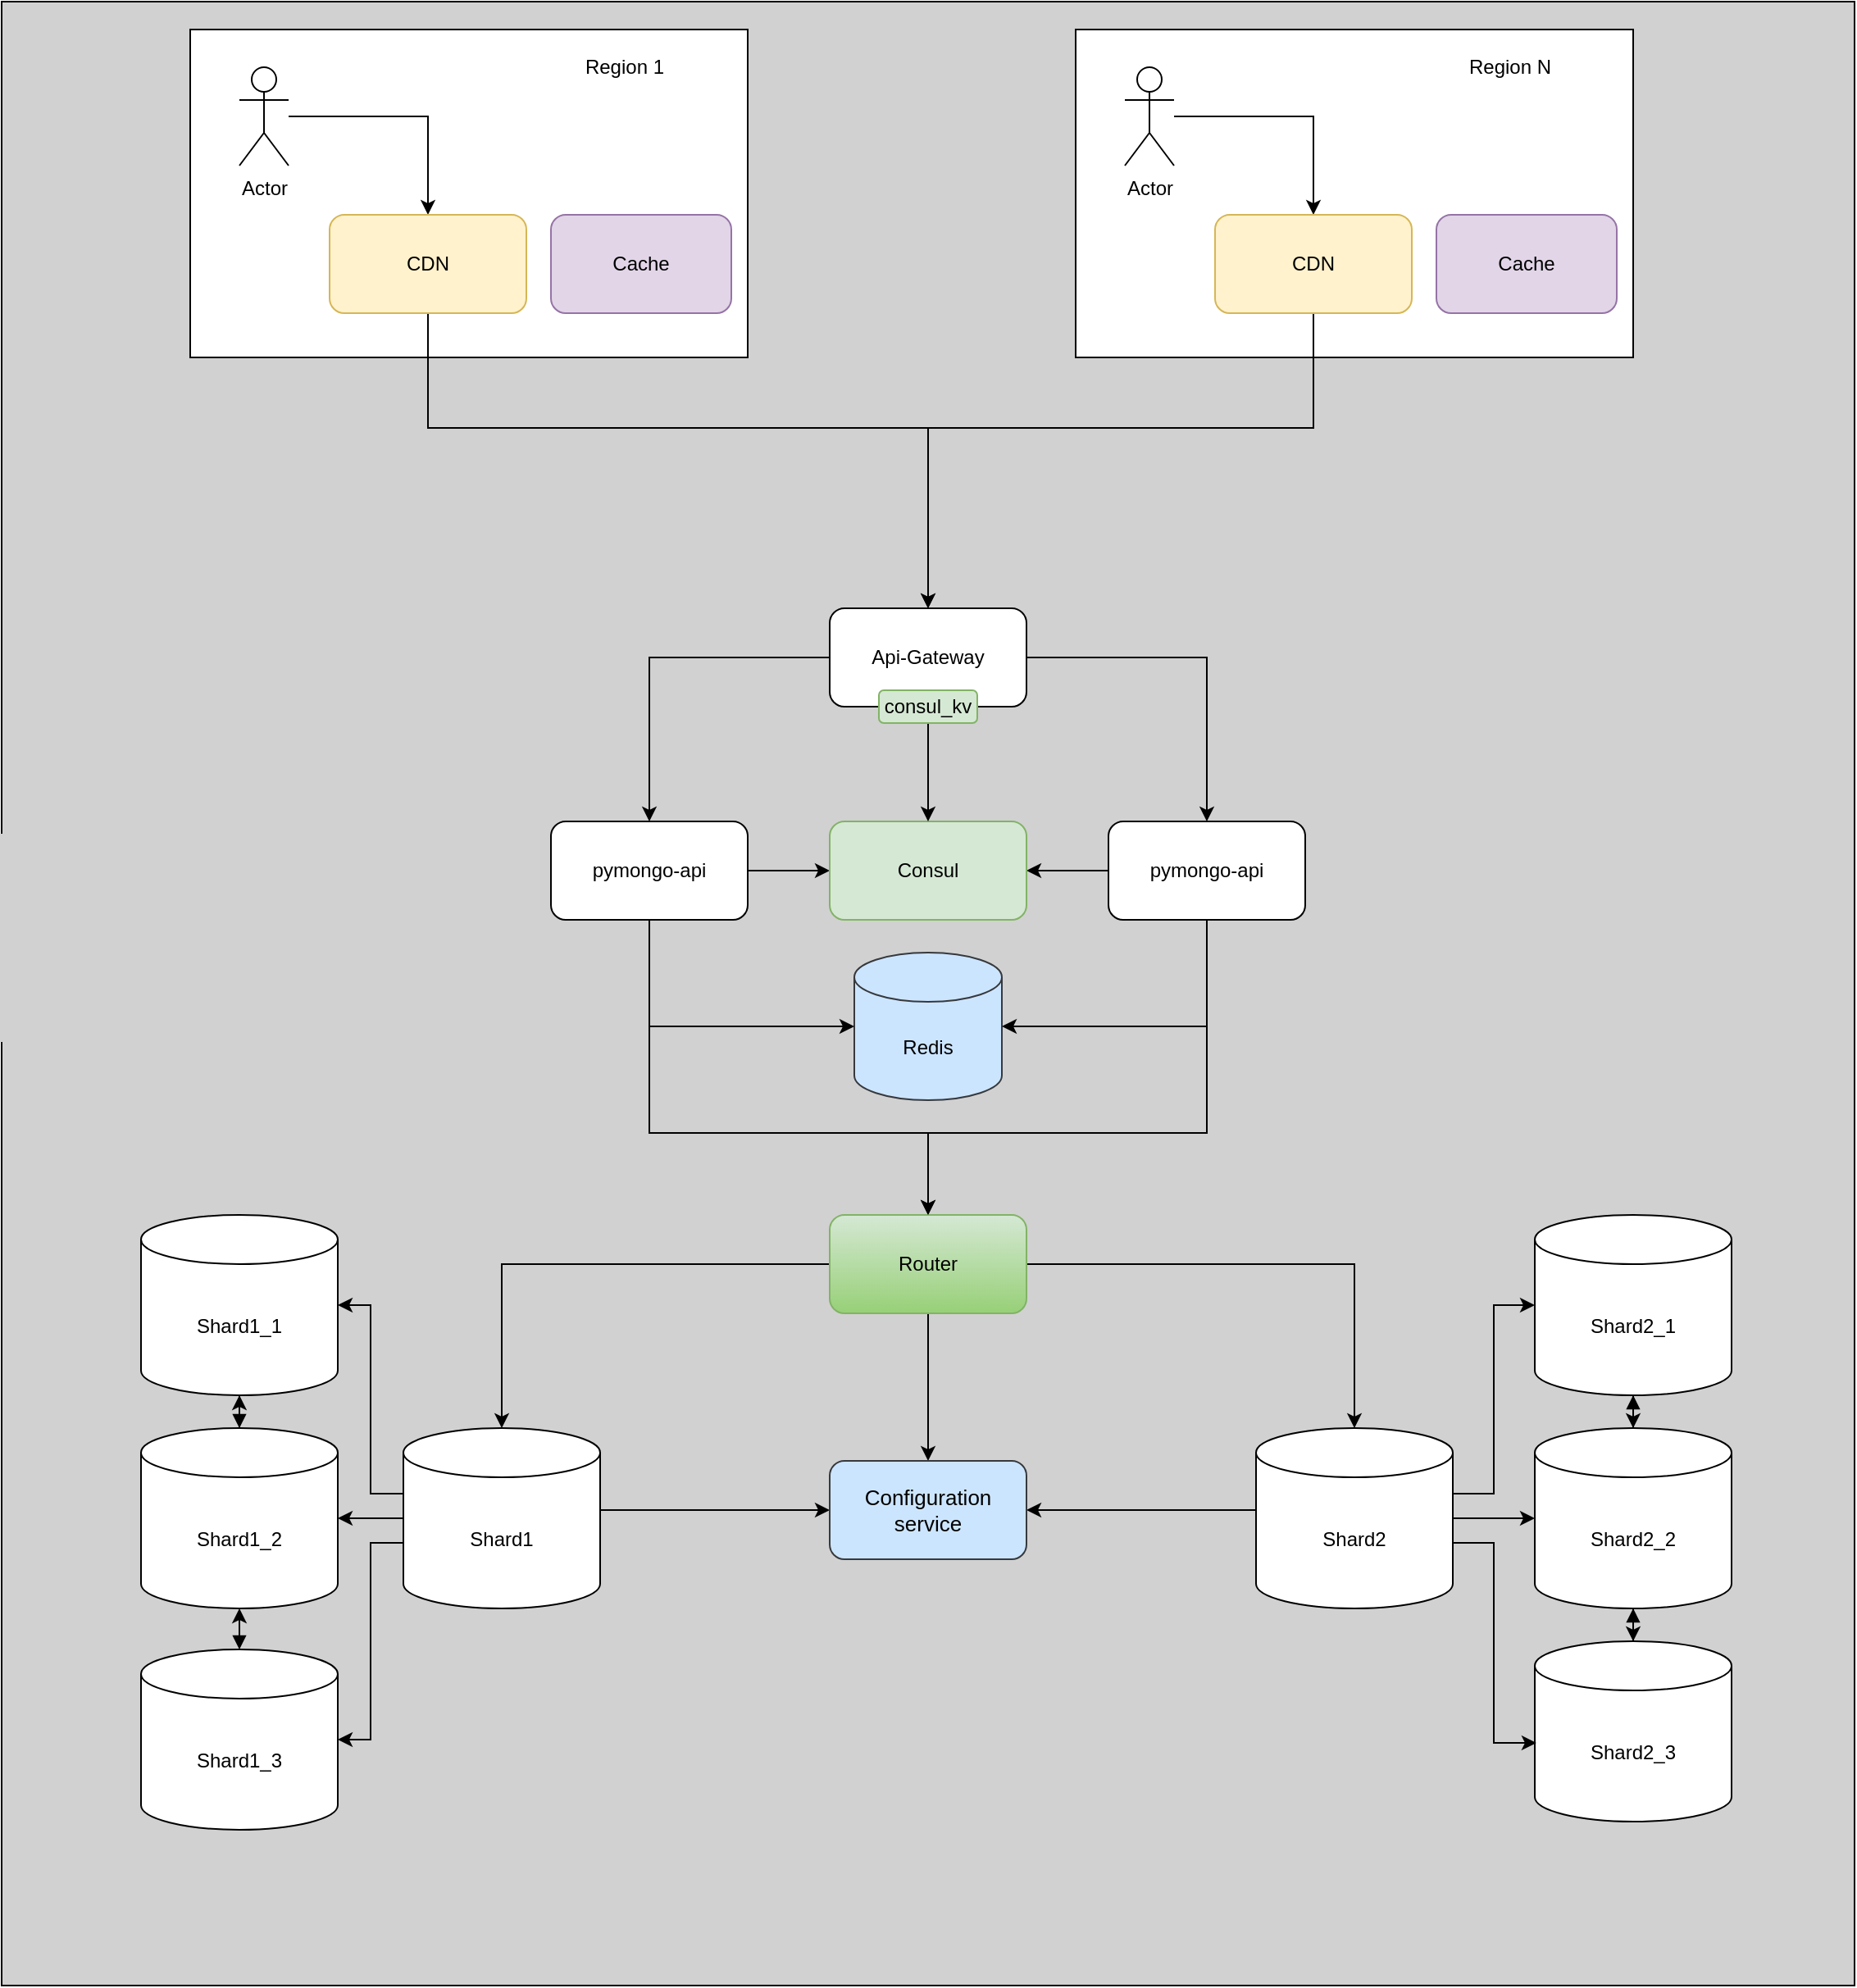 <mxfile version="24.6.4" type="device">
  <diagram name="Page-1" id="-H_mtQnk-PTXWXPvYvuk">
    <mxGraphModel dx="2364" dy="1530" grid="1" gridSize="10" guides="1" tooltips="1" connect="1" arrows="1" fold="1" page="1" pageScale="1" pageWidth="1169" pageHeight="827" math="0" shadow="0">
      <root>
        <mxCell id="0" />
        <mxCell id="1" parent="0" />
        <mxCell id="hHuEHk0eqW_QyOMlaKUz-1" value="" style="whiteSpace=wrap;html=1;fillColor=#D1D1D1;" parent="1" vertex="1">
          <mxGeometry x="-15" y="-530" width="1130" height="1210" as="geometry" />
        </mxCell>
        <mxCell id="hHuEHk0eqW_QyOMlaKUz-4" style="edgeStyle=orthogonalEdgeStyle;rounded=0;orthogonalLoop=1;jettySize=auto;html=1;" parent="1" source="zA23MoTUsTF4_91t8viU-3" target="hHuEHk0eqW_QyOMlaKUz-3" edge="1">
          <mxGeometry relative="1" as="geometry">
            <Array as="points">
              <mxPoint x="720" y="160" />
              <mxPoint x="550" y="160" />
            </Array>
          </mxGeometry>
        </mxCell>
        <mxCell id="hHuEHk0eqW_QyOMlaKUz-44" style="edgeStyle=orthogonalEdgeStyle;rounded=0;orthogonalLoop=1;jettySize=auto;html=1;entryX=1;entryY=0.5;entryDx=0;entryDy=0;" parent="1" source="zA23MoTUsTF4_91t8viU-3" target="hHuEHk0eqW_QyOMlaKUz-42" edge="1">
          <mxGeometry relative="1" as="geometry" />
        </mxCell>
        <mxCell id="zA23MoTUsTF4_91t8viU-3" value="pymongo-api" style="rounded=1;whiteSpace=wrap;html=1;" parent="1" vertex="1">
          <mxGeometry x="660" y="-30" width="120" height="60" as="geometry" />
        </mxCell>
        <mxCell id="hHuEHk0eqW_QyOMlaKUz-8" style="edgeStyle=orthogonalEdgeStyle;rounded=0;orthogonalLoop=1;jettySize=auto;html=1;" parent="1" source="hHuEHk0eqW_QyOMlaKUz-3" target="hHuEHk0eqW_QyOMlaKUz-7" edge="1">
          <mxGeometry relative="1" as="geometry" />
        </mxCell>
        <mxCell id="hHuEHk0eqW_QyOMlaKUz-9" style="edgeStyle=orthogonalEdgeStyle;rounded=0;orthogonalLoop=1;jettySize=auto;html=1;" parent="1" source="hHuEHk0eqW_QyOMlaKUz-3" target="hHuEHk0eqW_QyOMlaKUz-5" edge="1">
          <mxGeometry relative="1" as="geometry" />
        </mxCell>
        <mxCell id="hHuEHk0eqW_QyOMlaKUz-10" style="edgeStyle=orthogonalEdgeStyle;rounded=0;orthogonalLoop=1;jettySize=auto;html=1;" parent="1" source="hHuEHk0eqW_QyOMlaKUz-3" target="hHuEHk0eqW_QyOMlaKUz-6" edge="1">
          <mxGeometry relative="1" as="geometry" />
        </mxCell>
        <mxCell id="hHuEHk0eqW_QyOMlaKUz-3" value="Router" style="rounded=1;whiteSpace=wrap;html=1;fillColor=#d5e8d4;gradientColor=#97d077;strokeColor=#82b366;" parent="1" vertex="1">
          <mxGeometry x="490" y="210" width="120" height="60" as="geometry" />
        </mxCell>
        <mxCell id="hHuEHk0eqW_QyOMlaKUz-12" style="edgeStyle=orthogonalEdgeStyle;rounded=0;orthogonalLoop=1;jettySize=auto;html=1;entryX=0;entryY=0.5;entryDx=0;entryDy=0;" parent="1" target="hHuEHk0eqW_QyOMlaKUz-7" edge="1">
          <mxGeometry relative="1" as="geometry">
            <mxPoint x="349.96" y="390.0" as="sourcePoint" />
            <mxPoint x="489.96" y="400" as="targetPoint" />
            <Array as="points">
              <mxPoint x="420" y="390" />
              <mxPoint x="420" y="390" />
            </Array>
          </mxGeometry>
        </mxCell>
        <mxCell id="hHuEHk0eqW_QyOMlaKUz-5" value="Shard1" style="shape=cylinder3;whiteSpace=wrap;html=1;boundedLbl=1;backgroundOutline=1;size=15;" parent="1" vertex="1">
          <mxGeometry x="230" y="340" width="120" height="110" as="geometry" />
        </mxCell>
        <mxCell id="hHuEHk0eqW_QyOMlaKUz-11" style="edgeStyle=orthogonalEdgeStyle;rounded=0;orthogonalLoop=1;jettySize=auto;html=1;entryX=1;entryY=0.5;entryDx=0;entryDy=0;" parent="1" source="hHuEHk0eqW_QyOMlaKUz-6" target="hHuEHk0eqW_QyOMlaKUz-7" edge="1">
          <mxGeometry relative="1" as="geometry">
            <Array as="points">
              <mxPoint x="700" y="390" />
              <mxPoint x="700" y="390" />
            </Array>
          </mxGeometry>
        </mxCell>
        <mxCell id="hHuEHk0eqW_QyOMlaKUz-19" style="edgeStyle=orthogonalEdgeStyle;rounded=0;orthogonalLoop=1;jettySize=auto;html=1;" parent="1" source="hHuEHk0eqW_QyOMlaKUz-6" target="hHuEHk0eqW_QyOMlaKUz-17" edge="1">
          <mxGeometry relative="1" as="geometry" />
        </mxCell>
        <mxCell id="hHuEHk0eqW_QyOMlaKUz-6" value="Shard2" style="shape=cylinder3;whiteSpace=wrap;html=1;boundedLbl=1;backgroundOutline=1;size=15;" parent="1" vertex="1">
          <mxGeometry x="750" y="340" width="120" height="110" as="geometry" />
        </mxCell>
        <mxCell id="hHuEHk0eqW_QyOMlaKUz-7" value="&lt;font style=&quot;font-size: 13px;&quot;&gt;Configuration service&lt;/font&gt;" style="rounded=1;whiteSpace=wrap;html=1;fillColor=#cce5ff;strokeColor=#36393d;" parent="1" vertex="1">
          <mxGeometry x="490" y="360" width="120" height="60" as="geometry" />
        </mxCell>
        <mxCell id="hHuEHk0eqW_QyOMlaKUz-13" value="Shard1_1" style="shape=cylinder3;whiteSpace=wrap;html=1;boundedLbl=1;backgroundOutline=1;size=15;" parent="1" vertex="1">
          <mxGeometry x="70" y="210" width="120" height="110" as="geometry" />
        </mxCell>
        <mxCell id="hHuEHk0eqW_QyOMlaKUz-14" value="Shard1_2" style="shape=cylinder3;whiteSpace=wrap;html=1;boundedLbl=1;backgroundOutline=1;size=15;" parent="1" vertex="1">
          <mxGeometry x="70" y="340" width="120" height="110" as="geometry" />
        </mxCell>
        <mxCell id="hHuEHk0eqW_QyOMlaKUz-15" value="Shard1_3" style="shape=cylinder3;whiteSpace=wrap;html=1;boundedLbl=1;backgroundOutline=1;size=15;" parent="1" vertex="1">
          <mxGeometry x="70" y="475" width="120" height="110" as="geometry" />
        </mxCell>
        <mxCell id="hHuEHk0eqW_QyOMlaKUz-16" value="Shard2_1" style="shape=cylinder3;whiteSpace=wrap;html=1;boundedLbl=1;backgroundOutline=1;size=15;" parent="1" vertex="1">
          <mxGeometry x="920" y="210" width="120" height="110" as="geometry" />
        </mxCell>
        <mxCell id="hHuEHk0eqW_QyOMlaKUz-17" value="Shard2_2" style="shape=cylinder3;whiteSpace=wrap;html=1;boundedLbl=1;backgroundOutline=1;size=15;" parent="1" vertex="1">
          <mxGeometry x="920" y="340" width="120" height="110" as="geometry" />
        </mxCell>
        <mxCell id="hHuEHk0eqW_QyOMlaKUz-18" value="Shard2_3" style="shape=cylinder3;whiteSpace=wrap;html=1;boundedLbl=1;backgroundOutline=1;size=15;" parent="1" vertex="1">
          <mxGeometry x="920" y="470" width="120" height="110" as="geometry" />
        </mxCell>
        <mxCell id="hHuEHk0eqW_QyOMlaKUz-20" style="edgeStyle=orthogonalEdgeStyle;rounded=0;orthogonalLoop=1;jettySize=auto;html=1;entryX=0;entryY=0.5;entryDx=0;entryDy=0;entryPerimeter=0;" parent="1" source="hHuEHk0eqW_QyOMlaKUz-6" target="hHuEHk0eqW_QyOMlaKUz-16" edge="1">
          <mxGeometry relative="1" as="geometry">
            <Array as="points">
              <mxPoint x="895" y="380" />
              <mxPoint x="895" y="265" />
            </Array>
          </mxGeometry>
        </mxCell>
        <mxCell id="hHuEHk0eqW_QyOMlaKUz-21" style="edgeStyle=orthogonalEdgeStyle;rounded=0;orthogonalLoop=1;jettySize=auto;html=1;entryX=0.008;entryY=0.564;entryDx=0;entryDy=0;entryPerimeter=0;" parent="1" source="hHuEHk0eqW_QyOMlaKUz-6" target="hHuEHk0eqW_QyOMlaKUz-18" edge="1">
          <mxGeometry relative="1" as="geometry">
            <Array as="points">
              <mxPoint x="895" y="410" />
              <mxPoint x="895" y="532" />
            </Array>
          </mxGeometry>
        </mxCell>
        <mxCell id="hHuEHk0eqW_QyOMlaKUz-22" style="edgeStyle=orthogonalEdgeStyle;rounded=0;orthogonalLoop=1;jettySize=auto;html=1;entryX=1;entryY=0.5;entryDx=0;entryDy=0;entryPerimeter=0;" parent="1" source="hHuEHk0eqW_QyOMlaKUz-5" target="hHuEHk0eqW_QyOMlaKUz-14" edge="1">
          <mxGeometry relative="1" as="geometry" />
        </mxCell>
        <mxCell id="hHuEHk0eqW_QyOMlaKUz-23" style="edgeStyle=orthogonalEdgeStyle;rounded=0;orthogonalLoop=1;jettySize=auto;html=1;entryX=1;entryY=0.5;entryDx=0;entryDy=0;entryPerimeter=0;" parent="1" source="hHuEHk0eqW_QyOMlaKUz-5" target="hHuEHk0eqW_QyOMlaKUz-13" edge="1">
          <mxGeometry relative="1" as="geometry">
            <Array as="points">
              <mxPoint x="210" y="380" />
              <mxPoint x="210" y="265" />
            </Array>
          </mxGeometry>
        </mxCell>
        <mxCell id="hHuEHk0eqW_QyOMlaKUz-24" style="edgeStyle=orthogonalEdgeStyle;rounded=0;orthogonalLoop=1;jettySize=auto;html=1;entryX=1;entryY=0.5;entryDx=0;entryDy=0;entryPerimeter=0;" parent="1" source="hHuEHk0eqW_QyOMlaKUz-5" target="hHuEHk0eqW_QyOMlaKUz-15" edge="1">
          <mxGeometry relative="1" as="geometry">
            <Array as="points">
              <mxPoint x="210" y="410" />
              <mxPoint x="210" y="530" />
            </Array>
          </mxGeometry>
        </mxCell>
        <mxCell id="hHuEHk0eqW_QyOMlaKUz-25" style="edgeStyle=orthogonalEdgeStyle;rounded=0;orthogonalLoop=1;jettySize=auto;html=1;entryX=0.5;entryY=0;entryDx=0;entryDy=0;entryPerimeter=0;startArrow=block;startFill=1;" parent="1" source="hHuEHk0eqW_QyOMlaKUz-16" target="hHuEHk0eqW_QyOMlaKUz-17" edge="1">
          <mxGeometry relative="1" as="geometry" />
        </mxCell>
        <mxCell id="hHuEHk0eqW_QyOMlaKUz-26" style="edgeStyle=orthogonalEdgeStyle;rounded=0;orthogonalLoop=1;jettySize=auto;html=1;entryX=0.5;entryY=0;entryDx=0;entryDy=0;entryPerimeter=0;startArrow=block;startFill=1;" parent="1" source="hHuEHk0eqW_QyOMlaKUz-17" target="hHuEHk0eqW_QyOMlaKUz-18" edge="1">
          <mxGeometry relative="1" as="geometry" />
        </mxCell>
        <mxCell id="hHuEHk0eqW_QyOMlaKUz-27" style="edgeStyle=orthogonalEdgeStyle;rounded=0;orthogonalLoop=1;jettySize=auto;html=1;entryX=0.5;entryY=1;entryDx=0;entryDy=0;entryPerimeter=0;startArrow=block;startFill=1;" parent="1" source="hHuEHk0eqW_QyOMlaKUz-14" target="hHuEHk0eqW_QyOMlaKUz-13" edge="1">
          <mxGeometry relative="1" as="geometry" />
        </mxCell>
        <mxCell id="hHuEHk0eqW_QyOMlaKUz-28" style="edgeStyle=orthogonalEdgeStyle;rounded=0;orthogonalLoop=1;jettySize=auto;html=1;entryX=0.5;entryY=1;entryDx=0;entryDy=0;entryPerimeter=0;startArrow=block;startFill=1;" parent="1" source="hHuEHk0eqW_QyOMlaKUz-15" target="hHuEHk0eqW_QyOMlaKUz-14" edge="1">
          <mxGeometry relative="1" as="geometry" />
        </mxCell>
        <mxCell id="hHuEHk0eqW_QyOMlaKUz-29" value="Redis" style="shape=cylinder3;whiteSpace=wrap;html=1;boundedLbl=1;backgroundOutline=1;size=15;fillColor=#cce5ff;strokeColor=#36393d;" parent="1" vertex="1">
          <mxGeometry x="505" y="50" width="90" height="90" as="geometry" />
        </mxCell>
        <mxCell id="hHuEHk0eqW_QyOMlaKUz-35" style="edgeStyle=orthogonalEdgeStyle;rounded=0;orthogonalLoop=1;jettySize=auto;html=1;" parent="1" source="hHuEHk0eqW_QyOMlaKUz-33" target="zA23MoTUsTF4_91t8viU-3" edge="1">
          <mxGeometry relative="1" as="geometry" />
        </mxCell>
        <mxCell id="hHuEHk0eqW_QyOMlaKUz-40" style="edgeStyle=orthogonalEdgeStyle;rounded=0;orthogonalLoop=1;jettySize=auto;html=1;" parent="1" source="hHuEHk0eqW_QyOMlaKUz-33" target="hHuEHk0eqW_QyOMlaKUz-36" edge="1">
          <mxGeometry relative="1" as="geometry" />
        </mxCell>
        <mxCell id="hHuEHk0eqW_QyOMlaKUz-33" value="Api-Gateway" style="rounded=1;whiteSpace=wrap;html=1;" parent="1" vertex="1">
          <mxGeometry x="490" y="-160" width="120" height="60" as="geometry" />
        </mxCell>
        <mxCell id="hHuEHk0eqW_QyOMlaKUz-37" style="edgeStyle=orthogonalEdgeStyle;rounded=0;orthogonalLoop=1;jettySize=auto;html=1;" parent="1" source="hHuEHk0eqW_QyOMlaKUz-36" target="hHuEHk0eqW_QyOMlaKUz-3" edge="1">
          <mxGeometry relative="1" as="geometry">
            <Array as="points">
              <mxPoint x="380" y="160" />
              <mxPoint x="550" y="160" />
            </Array>
          </mxGeometry>
        </mxCell>
        <mxCell id="hHuEHk0eqW_QyOMlaKUz-43" style="edgeStyle=orthogonalEdgeStyle;rounded=0;orthogonalLoop=1;jettySize=auto;html=1;entryX=0;entryY=0.5;entryDx=0;entryDy=0;" parent="1" source="hHuEHk0eqW_QyOMlaKUz-36" target="hHuEHk0eqW_QyOMlaKUz-42" edge="1">
          <mxGeometry relative="1" as="geometry" />
        </mxCell>
        <mxCell id="hHuEHk0eqW_QyOMlaKUz-36" value="pymongo-api" style="rounded=1;whiteSpace=wrap;html=1;" parent="1" vertex="1">
          <mxGeometry x="320" y="-30" width="120" height="60" as="geometry" />
        </mxCell>
        <mxCell id="hHuEHk0eqW_QyOMlaKUz-38" style="edgeStyle=orthogonalEdgeStyle;rounded=0;orthogonalLoop=1;jettySize=auto;html=1;entryX=0;entryY=0.5;entryDx=0;entryDy=0;entryPerimeter=0;" parent="1" source="hHuEHk0eqW_QyOMlaKUz-36" target="hHuEHk0eqW_QyOMlaKUz-29" edge="1">
          <mxGeometry relative="1" as="geometry">
            <Array as="points">
              <mxPoint x="380" y="95" />
            </Array>
          </mxGeometry>
        </mxCell>
        <mxCell id="hHuEHk0eqW_QyOMlaKUz-41" style="edgeStyle=orthogonalEdgeStyle;rounded=0;orthogonalLoop=1;jettySize=auto;html=1;entryX=1;entryY=0.5;entryDx=0;entryDy=0;entryPerimeter=0;" parent="1" source="zA23MoTUsTF4_91t8viU-3" target="hHuEHk0eqW_QyOMlaKUz-29" edge="1">
          <mxGeometry relative="1" as="geometry">
            <Array as="points">
              <mxPoint x="720" y="95" />
            </Array>
          </mxGeometry>
        </mxCell>
        <mxCell id="hHuEHk0eqW_QyOMlaKUz-42" value="Consul" style="rounded=1;whiteSpace=wrap;html=1;fillColor=#d5e8d4;strokeColor=#82b366;" parent="1" vertex="1">
          <mxGeometry x="490" y="-30" width="120" height="60" as="geometry" />
        </mxCell>
        <mxCell id="hHuEHk0eqW_QyOMlaKUz-47" style="edgeStyle=orthogonalEdgeStyle;rounded=0;orthogonalLoop=1;jettySize=auto;html=1;" parent="1" source="hHuEHk0eqW_QyOMlaKUz-46" target="hHuEHk0eqW_QyOMlaKUz-42" edge="1">
          <mxGeometry relative="1" as="geometry" />
        </mxCell>
        <mxCell id="hHuEHk0eqW_QyOMlaKUz-46" value="consul_kv" style="rounded=1;whiteSpace=wrap;html=1;fillColor=#d5e8d4;strokeColor=#82b366;" parent="1" vertex="1">
          <mxGeometry x="520" y="-110" width="60" height="20" as="geometry" />
        </mxCell>
        <mxCell id="gqUazWxUUMIrcoBlPj1_-2" value="" style="rounded=0;whiteSpace=wrap;html=1;align=left;" vertex="1" parent="1">
          <mxGeometry x="100" y="-513" width="340" height="200" as="geometry" />
        </mxCell>
        <mxCell id="gqUazWxUUMIrcoBlPj1_-5" style="edgeStyle=orthogonalEdgeStyle;rounded=0;orthogonalLoop=1;jettySize=auto;html=1;" edge="1" parent="1" source="gqUazWxUUMIrcoBlPj1_-1" target="gqUazWxUUMIrcoBlPj1_-4">
          <mxGeometry relative="1" as="geometry" />
        </mxCell>
        <mxCell id="gqUazWxUUMIrcoBlPj1_-1" value="Actor" style="shape=umlActor;verticalLabelPosition=bottom;verticalAlign=top;html=1;outlineConnect=0;" vertex="1" parent="1">
          <mxGeometry x="130" y="-490" width="30" height="60" as="geometry" />
        </mxCell>
        <mxCell id="gqUazWxUUMIrcoBlPj1_-7" style="edgeStyle=orthogonalEdgeStyle;rounded=0;orthogonalLoop=1;jettySize=auto;html=1;entryX=0.5;entryY=0;entryDx=0;entryDy=0;" edge="1" parent="1" source="gqUazWxUUMIrcoBlPj1_-4" target="hHuEHk0eqW_QyOMlaKUz-33">
          <mxGeometry relative="1" as="geometry">
            <Array as="points">
              <mxPoint x="245" y="-270" />
              <mxPoint x="550" y="-270" />
            </Array>
          </mxGeometry>
        </mxCell>
        <mxCell id="gqUazWxUUMIrcoBlPj1_-4" value="CDN" style="rounded=1;whiteSpace=wrap;html=1;fillColor=#fff2cc;strokeColor=#d6b656;" vertex="1" parent="1">
          <mxGeometry x="185" y="-400" width="120" height="60" as="geometry" />
        </mxCell>
        <mxCell id="gqUazWxUUMIrcoBlPj1_-8" value="" style="rounded=0;whiteSpace=wrap;html=1;align=left;" vertex="1" parent="1">
          <mxGeometry x="640" y="-513" width="340" height="200" as="geometry" />
        </mxCell>
        <mxCell id="gqUazWxUUMIrcoBlPj1_-9" style="edgeStyle=orthogonalEdgeStyle;rounded=0;orthogonalLoop=1;jettySize=auto;html=1;" edge="1" parent="1" source="gqUazWxUUMIrcoBlPj1_-10" target="gqUazWxUUMIrcoBlPj1_-11">
          <mxGeometry relative="1" as="geometry" />
        </mxCell>
        <mxCell id="gqUazWxUUMIrcoBlPj1_-10" value="Actor" style="shape=umlActor;verticalLabelPosition=bottom;verticalAlign=top;html=1;outlineConnect=0;" vertex="1" parent="1">
          <mxGeometry x="670" y="-490" width="30" height="60" as="geometry" />
        </mxCell>
        <mxCell id="gqUazWxUUMIrcoBlPj1_-12" style="edgeStyle=orthogonalEdgeStyle;rounded=0;orthogonalLoop=1;jettySize=auto;html=1;" edge="1" parent="1" source="gqUazWxUUMIrcoBlPj1_-11" target="hHuEHk0eqW_QyOMlaKUz-33">
          <mxGeometry relative="1" as="geometry">
            <Array as="points">
              <mxPoint x="785" y="-270" />
              <mxPoint x="550" y="-270" />
            </Array>
          </mxGeometry>
        </mxCell>
        <mxCell id="gqUazWxUUMIrcoBlPj1_-11" value="CDN" style="rounded=1;whiteSpace=wrap;html=1;fillColor=#fff2cc;strokeColor=#d6b656;" vertex="1" parent="1">
          <mxGeometry x="725" y="-400" width="120" height="60" as="geometry" />
        </mxCell>
        <mxCell id="gqUazWxUUMIrcoBlPj1_-13" value="Region 1" style="rounded=0;whiteSpace=wrap;html=1;strokeColor=none;" vertex="1" parent="1">
          <mxGeometry x="305" y="-500" width="120" height="20" as="geometry" />
        </mxCell>
        <mxCell id="gqUazWxUUMIrcoBlPj1_-14" value="Region N" style="rounded=0;whiteSpace=wrap;html=1;strokeColor=none;" vertex="1" parent="1">
          <mxGeometry x="845" y="-500" width="120" height="20" as="geometry" />
        </mxCell>
        <mxCell id="gqUazWxUUMIrcoBlPj1_-15" value="Cache" style="rounded=1;whiteSpace=wrap;html=1;fillColor=#e1d5e7;strokeColor=#9673a6;" vertex="1" parent="1">
          <mxGeometry x="320" y="-400" width="110" height="60" as="geometry" />
        </mxCell>
        <mxCell id="gqUazWxUUMIrcoBlPj1_-16" value="Cache" style="rounded=1;whiteSpace=wrap;html=1;fillColor=#e1d5e7;strokeColor=#9673a6;" vertex="1" parent="1">
          <mxGeometry x="860" y="-400" width="110" height="60" as="geometry" />
        </mxCell>
      </root>
    </mxGraphModel>
  </diagram>
</mxfile>
